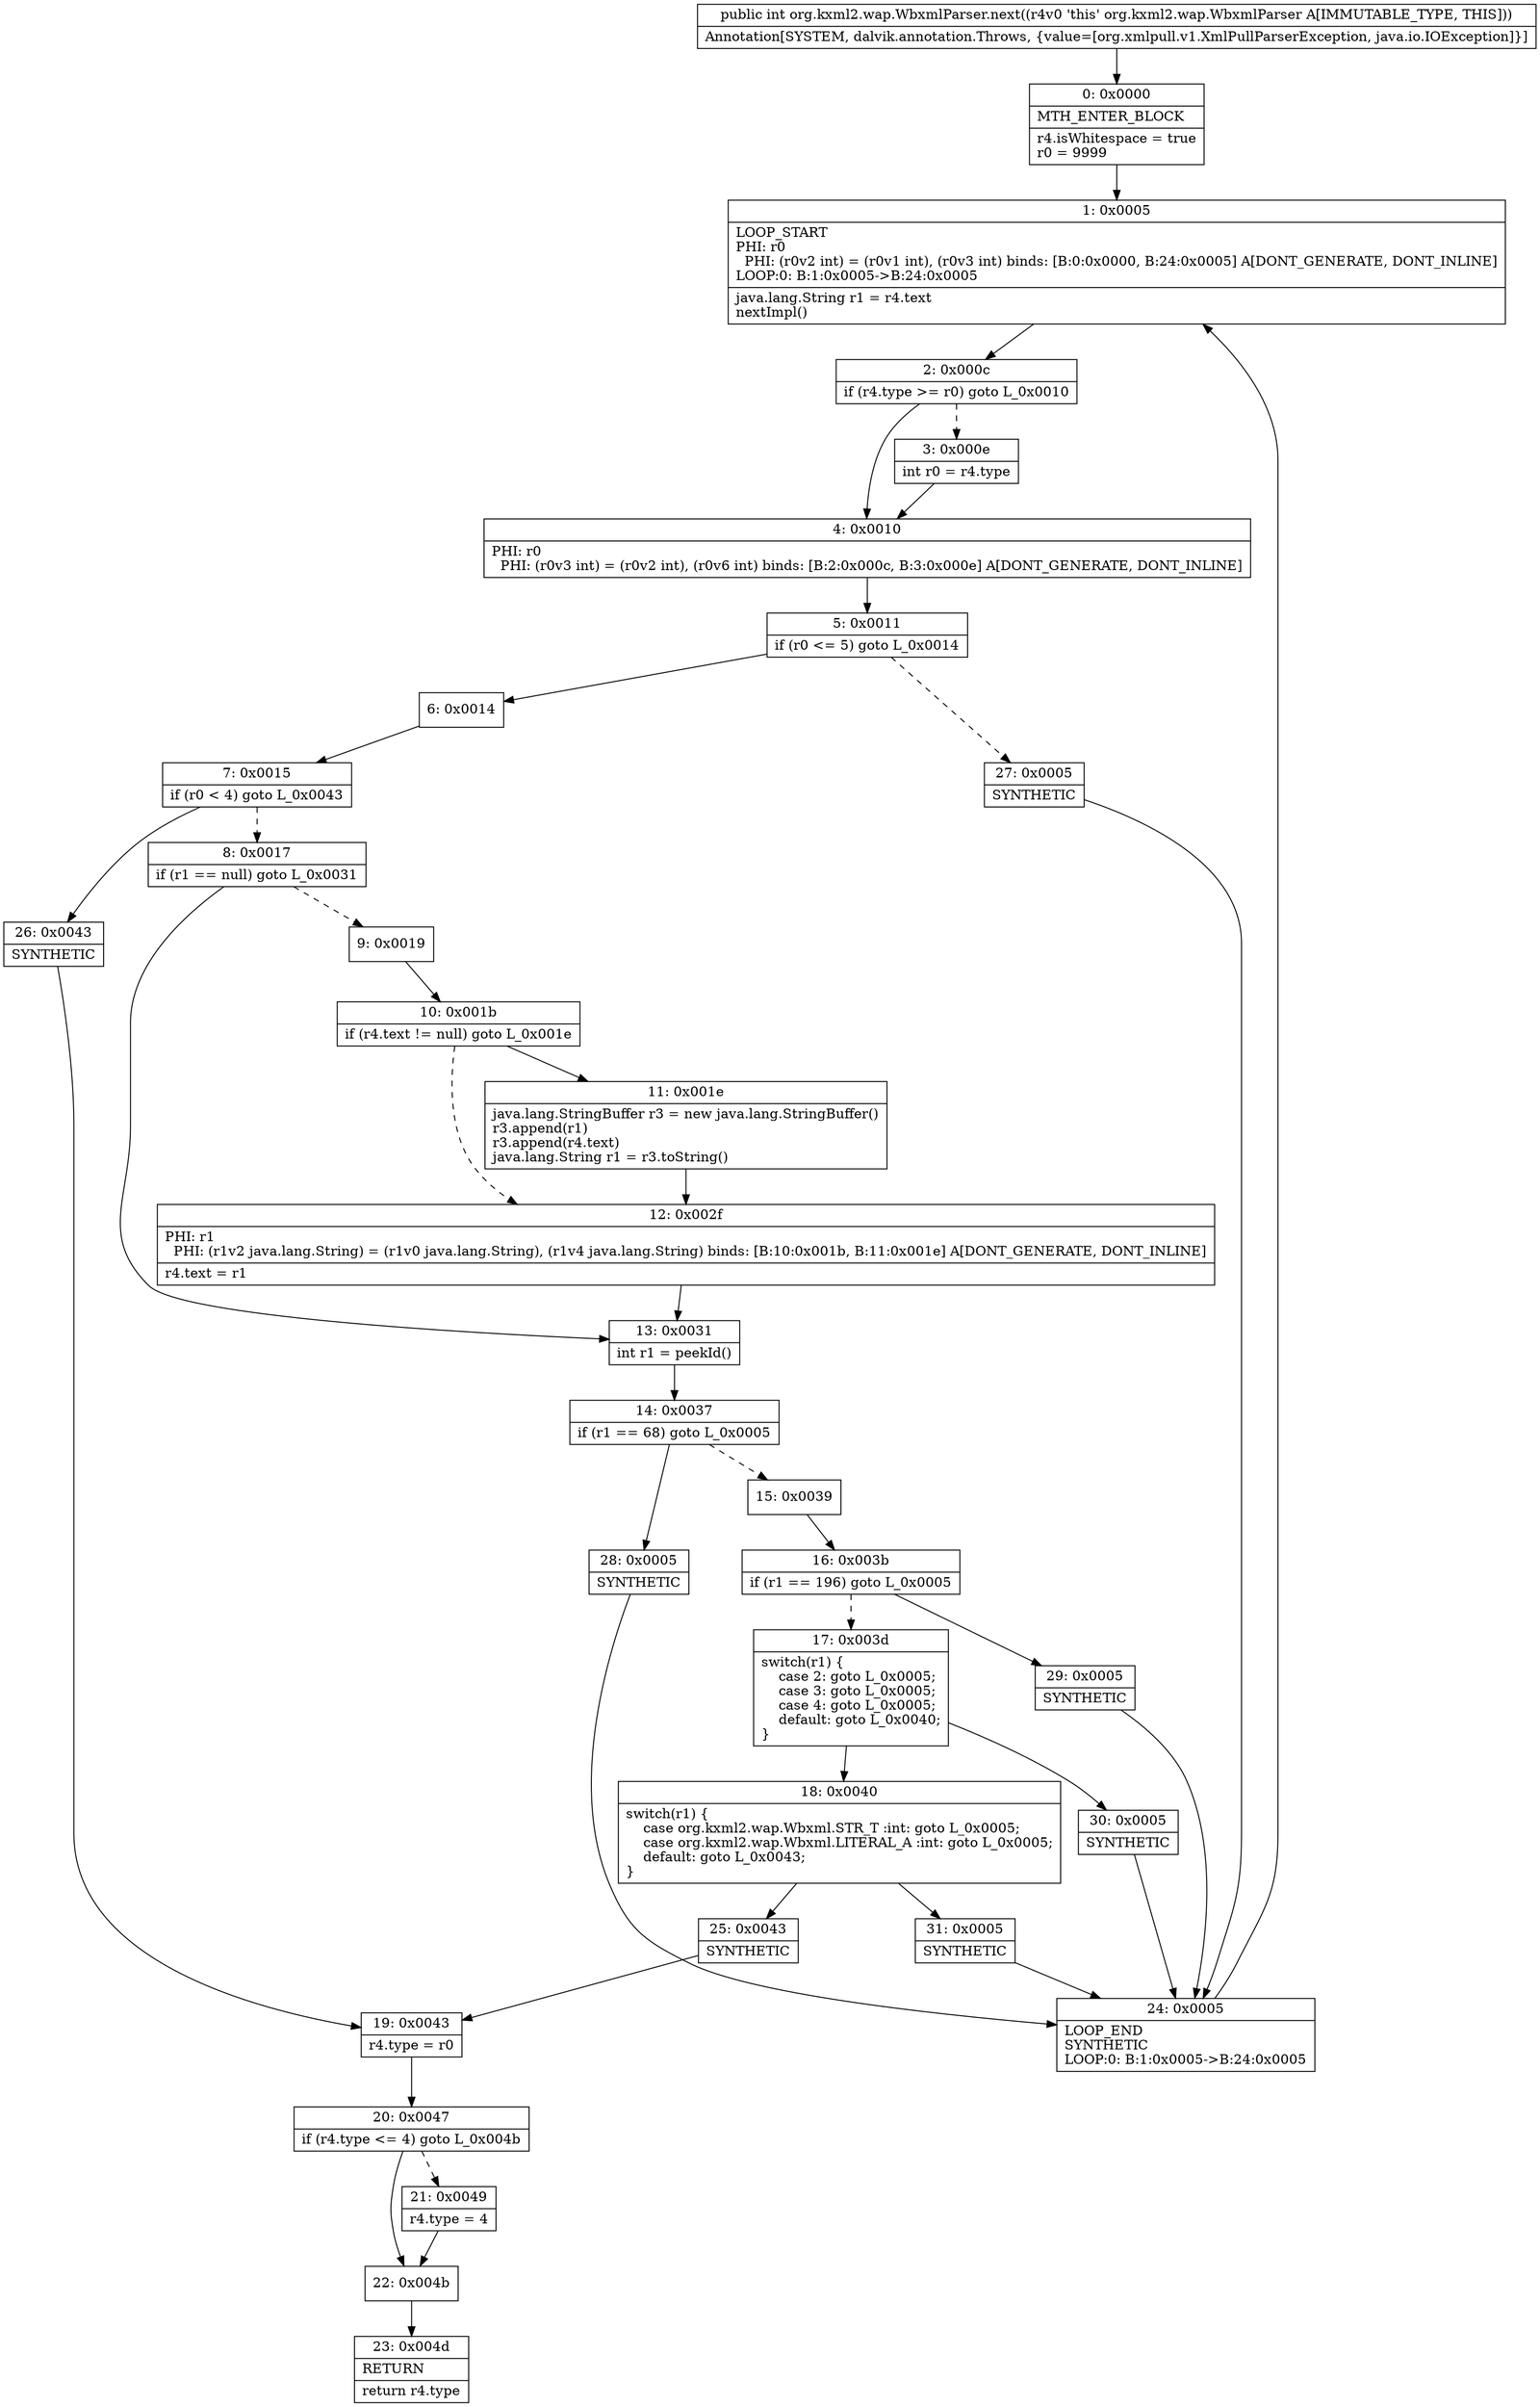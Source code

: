 digraph "CFG fororg.kxml2.wap.WbxmlParser.next()I" {
Node_0 [shape=record,label="{0\:\ 0x0000|MTH_ENTER_BLOCK\l|r4.isWhitespace = true\lr0 = 9999\l}"];
Node_1 [shape=record,label="{1\:\ 0x0005|LOOP_START\lPHI: r0 \l  PHI: (r0v2 int) = (r0v1 int), (r0v3 int) binds: [B:0:0x0000, B:24:0x0005] A[DONT_GENERATE, DONT_INLINE]\lLOOP:0: B:1:0x0005\-\>B:24:0x0005\l|java.lang.String r1 = r4.text\lnextImpl()\l}"];
Node_2 [shape=record,label="{2\:\ 0x000c|if (r4.type \>= r0) goto L_0x0010\l}"];
Node_3 [shape=record,label="{3\:\ 0x000e|int r0 = r4.type\l}"];
Node_4 [shape=record,label="{4\:\ 0x0010|PHI: r0 \l  PHI: (r0v3 int) = (r0v2 int), (r0v6 int) binds: [B:2:0x000c, B:3:0x000e] A[DONT_GENERATE, DONT_INLINE]\l}"];
Node_5 [shape=record,label="{5\:\ 0x0011|if (r0 \<= 5) goto L_0x0014\l}"];
Node_6 [shape=record,label="{6\:\ 0x0014}"];
Node_7 [shape=record,label="{7\:\ 0x0015|if (r0 \< 4) goto L_0x0043\l}"];
Node_8 [shape=record,label="{8\:\ 0x0017|if (r1 == null) goto L_0x0031\l}"];
Node_9 [shape=record,label="{9\:\ 0x0019}"];
Node_10 [shape=record,label="{10\:\ 0x001b|if (r4.text != null) goto L_0x001e\l}"];
Node_11 [shape=record,label="{11\:\ 0x001e|java.lang.StringBuffer r3 = new java.lang.StringBuffer()\lr3.append(r1)\lr3.append(r4.text)\ljava.lang.String r1 = r3.toString()\l}"];
Node_12 [shape=record,label="{12\:\ 0x002f|PHI: r1 \l  PHI: (r1v2 java.lang.String) = (r1v0 java.lang.String), (r1v4 java.lang.String) binds: [B:10:0x001b, B:11:0x001e] A[DONT_GENERATE, DONT_INLINE]\l|r4.text = r1\l}"];
Node_13 [shape=record,label="{13\:\ 0x0031|int r1 = peekId()\l}"];
Node_14 [shape=record,label="{14\:\ 0x0037|if (r1 == 68) goto L_0x0005\l}"];
Node_15 [shape=record,label="{15\:\ 0x0039}"];
Node_16 [shape=record,label="{16\:\ 0x003b|if (r1 == 196) goto L_0x0005\l}"];
Node_17 [shape=record,label="{17\:\ 0x003d|switch(r1) \{\l    case 2: goto L_0x0005;\l    case 3: goto L_0x0005;\l    case 4: goto L_0x0005;\l    default: goto L_0x0040;\l\}\l}"];
Node_18 [shape=record,label="{18\:\ 0x0040|switch(r1) \{\l    case org.kxml2.wap.Wbxml.STR_T :int: goto L_0x0005;\l    case org.kxml2.wap.Wbxml.LITERAL_A :int: goto L_0x0005;\l    default: goto L_0x0043;\l\}\l}"];
Node_19 [shape=record,label="{19\:\ 0x0043|r4.type = r0\l}"];
Node_20 [shape=record,label="{20\:\ 0x0047|if (r4.type \<= 4) goto L_0x004b\l}"];
Node_21 [shape=record,label="{21\:\ 0x0049|r4.type = 4\l}"];
Node_22 [shape=record,label="{22\:\ 0x004b}"];
Node_23 [shape=record,label="{23\:\ 0x004d|RETURN\l|return r4.type\l}"];
Node_24 [shape=record,label="{24\:\ 0x0005|LOOP_END\lSYNTHETIC\lLOOP:0: B:1:0x0005\-\>B:24:0x0005\l}"];
Node_25 [shape=record,label="{25\:\ 0x0043|SYNTHETIC\l}"];
Node_26 [shape=record,label="{26\:\ 0x0043|SYNTHETIC\l}"];
Node_27 [shape=record,label="{27\:\ 0x0005|SYNTHETIC\l}"];
Node_28 [shape=record,label="{28\:\ 0x0005|SYNTHETIC\l}"];
Node_29 [shape=record,label="{29\:\ 0x0005|SYNTHETIC\l}"];
Node_30 [shape=record,label="{30\:\ 0x0005|SYNTHETIC\l}"];
Node_31 [shape=record,label="{31\:\ 0x0005|SYNTHETIC\l}"];
MethodNode[shape=record,label="{public int org.kxml2.wap.WbxmlParser.next((r4v0 'this' org.kxml2.wap.WbxmlParser A[IMMUTABLE_TYPE, THIS]))  | Annotation[SYSTEM, dalvik.annotation.Throws, \{value=[org.xmlpull.v1.XmlPullParserException, java.io.IOException]\}]\l}"];
MethodNode -> Node_0;
Node_0 -> Node_1;
Node_1 -> Node_2;
Node_2 -> Node_3[style=dashed];
Node_2 -> Node_4;
Node_3 -> Node_4;
Node_4 -> Node_5;
Node_5 -> Node_6;
Node_5 -> Node_27[style=dashed];
Node_6 -> Node_7;
Node_7 -> Node_8[style=dashed];
Node_7 -> Node_26;
Node_8 -> Node_9[style=dashed];
Node_8 -> Node_13;
Node_9 -> Node_10;
Node_10 -> Node_11;
Node_10 -> Node_12[style=dashed];
Node_11 -> Node_12;
Node_12 -> Node_13;
Node_13 -> Node_14;
Node_14 -> Node_15[style=dashed];
Node_14 -> Node_28;
Node_15 -> Node_16;
Node_16 -> Node_17[style=dashed];
Node_16 -> Node_29;
Node_17 -> Node_18;
Node_17 -> Node_30;
Node_18 -> Node_25;
Node_18 -> Node_31;
Node_19 -> Node_20;
Node_20 -> Node_21[style=dashed];
Node_20 -> Node_22;
Node_21 -> Node_22;
Node_22 -> Node_23;
Node_24 -> Node_1;
Node_25 -> Node_19;
Node_26 -> Node_19;
Node_27 -> Node_24;
Node_28 -> Node_24;
Node_29 -> Node_24;
Node_30 -> Node_24;
Node_31 -> Node_24;
}

